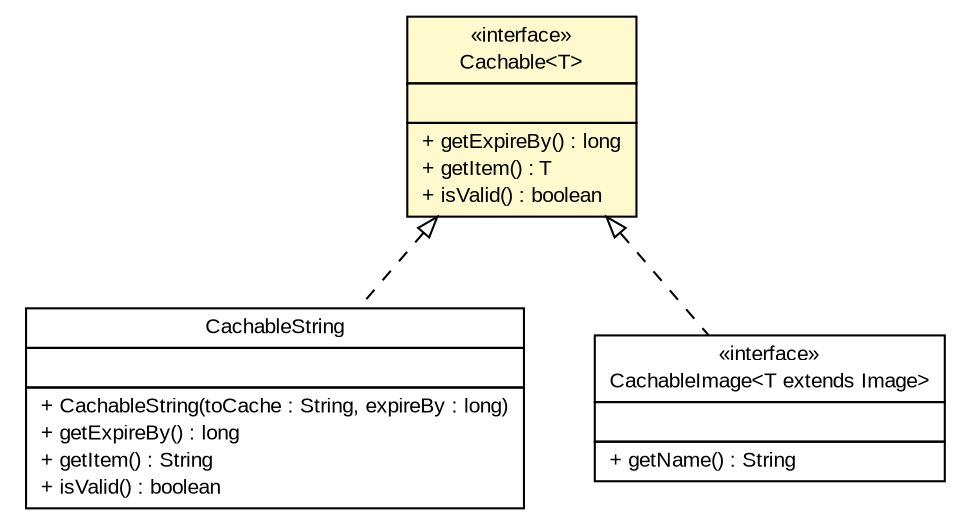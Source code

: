 #!/usr/local/bin/dot
#
# Class diagram 
# Generated by UMLGraph version R5_6 (http://www.umlgraph.org/)
#

digraph G {
	edge [fontname="arial",fontsize=10,labelfontname="arial",labelfontsize=10];
	node [fontname="arial",fontsize=10,shape=plaintext];
	nodesep=0.25;
	ranksep=0.5;
	// nl.mineleni.cbsviewer.servlet.wms.cache.CachableString
	c897 [label=<<table title="nl.mineleni.cbsviewer.servlet.wms.cache.CachableString" border="0" cellborder="1" cellspacing="0" cellpadding="2" port="p" href="./CachableString.html">
		<tr><td><table border="0" cellspacing="0" cellpadding="1">
<tr><td align="center" balign="center"> CachableString </td></tr>
		</table></td></tr>
		<tr><td><table border="0" cellspacing="0" cellpadding="1">
<tr><td align="left" balign="left">  </td></tr>
		</table></td></tr>
		<tr><td><table border="0" cellspacing="0" cellpadding="1">
<tr><td align="left" balign="left"> + CachableString(toCache : String, expireBy : long) </td></tr>
<tr><td align="left" balign="left"> + getExpireBy() : long </td></tr>
<tr><td align="left" balign="left"> + getItem() : String </td></tr>
<tr><td align="left" balign="left"> + isValid() : boolean </td></tr>
		</table></td></tr>
		</table>>, URL="./CachableString.html", fontname="arial", fontcolor="black", fontsize=10.0];
	// nl.mineleni.cbsviewer.servlet.wms.cache.CachableImage<T extends java.awt.Image>
	c898 [label=<<table title="nl.mineleni.cbsviewer.servlet.wms.cache.CachableImage" border="0" cellborder="1" cellspacing="0" cellpadding="2" port="p" href="./CachableImage.html">
		<tr><td><table border="0" cellspacing="0" cellpadding="1">
<tr><td align="center" balign="center"> &#171;interface&#187; </td></tr>
<tr><td align="center" balign="center"> CachableImage&lt;T extends Image&gt; </td></tr>
		</table></td></tr>
		<tr><td><table border="0" cellspacing="0" cellpadding="1">
<tr><td align="left" balign="left">  </td></tr>
		</table></td></tr>
		<tr><td><table border="0" cellspacing="0" cellpadding="1">
<tr><td align="left" balign="left"> + getName() : String </td></tr>
		</table></td></tr>
		</table>>, URL="./CachableImage.html", fontname="arial", fontcolor="black", fontsize=10.0];
	// nl.mineleni.cbsviewer.servlet.wms.cache.Cachable<T>
	c899 [label=<<table title="nl.mineleni.cbsviewer.servlet.wms.cache.Cachable" border="0" cellborder="1" cellspacing="0" cellpadding="2" port="p" bgcolor="lemonChiffon" href="./Cachable.html">
		<tr><td><table border="0" cellspacing="0" cellpadding="1">
<tr><td align="center" balign="center"> &#171;interface&#187; </td></tr>
<tr><td align="center" balign="center"> Cachable&lt;T&gt; </td></tr>
		</table></td></tr>
		<tr><td><table border="0" cellspacing="0" cellpadding="1">
<tr><td align="left" balign="left">  </td></tr>
		</table></td></tr>
		<tr><td><table border="0" cellspacing="0" cellpadding="1">
<tr><td align="left" balign="left"> + getExpireBy() : long </td></tr>
<tr><td align="left" balign="left"> + getItem() : T </td></tr>
<tr><td align="left" balign="left"> + isValid() : boolean </td></tr>
		</table></td></tr>
		</table>>, URL="./Cachable.html", fontname="arial", fontcolor="black", fontsize=10.0];
	//nl.mineleni.cbsviewer.servlet.wms.cache.CachableString implements nl.mineleni.cbsviewer.servlet.wms.cache.Cachable<T>
	c899:p -> c897:p [dir=back,arrowtail=empty,style=dashed];
	//nl.mineleni.cbsviewer.servlet.wms.cache.CachableImage<T extends java.awt.Image> implements nl.mineleni.cbsviewer.servlet.wms.cache.Cachable<T>
	c899:p -> c898:p [dir=back,arrowtail=empty,style=dashed];
}

